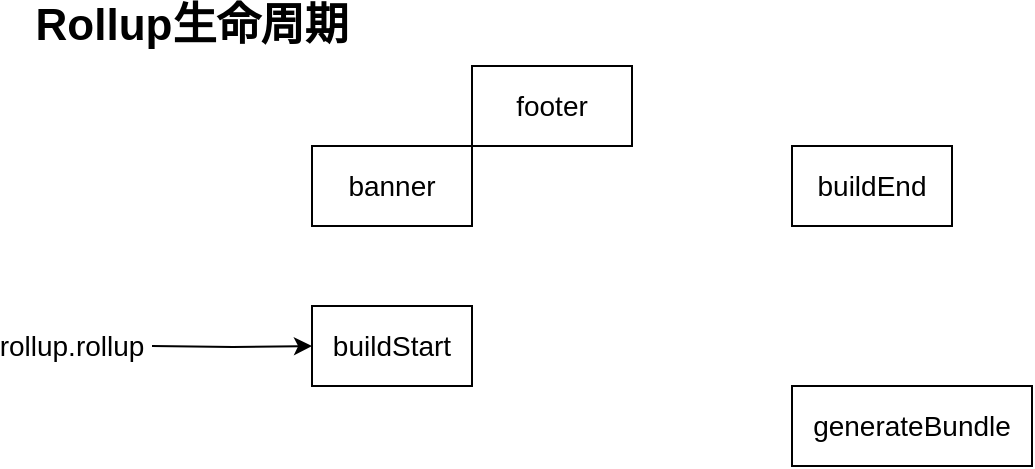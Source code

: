 <mxfile version="10.7.7" type="github"><diagram id="Way1z3HpH6C7avNnxUqZ" name="Page-1"><mxGraphModel dx="918" dy="557" grid="1" gridSize="10" guides="1" tooltips="1" connect="1" arrows="1" fold="1" page="1" pageScale="1" pageWidth="827" pageHeight="1169" background="none" math="0" shadow="0"><root><mxCell id="0"/><mxCell id="1" parent="0"/><mxCell id="pQLbZISheGwpN2ShKXIq-1" value="Rollup生命周期" style="text;html=1;strokeColor=none;fillColor=none;align=center;verticalAlign=middle;whiteSpace=wrap;rounded=0;fontSize=22;fontStyle=1" vertex="1" parent="1"><mxGeometry x="10" y="10" width="180" height="20" as="geometry"/></mxCell><mxCell id="pQLbZISheGwpN2ShKXIq-3" value="banner" style="rounded=0;whiteSpace=wrap;html=1;fontSize=14;" vertex="1" parent="1"><mxGeometry x="160" y="80" width="80" height="40" as="geometry"/></mxCell><mxCell id="pQLbZISheGwpN2ShKXIq-4" value="buildEnd" style="rounded=0;whiteSpace=wrap;html=1;fontSize=14;" vertex="1" parent="1"><mxGeometry x="400" y="80" width="80" height="40" as="geometry"/></mxCell><mxCell id="pQLbZISheGwpN2ShKXIq-5" value="buildStart" style="rounded=0;whiteSpace=wrap;html=1;fontSize=14;" vertex="1" parent="1"><mxGeometry x="160" y="160" width="80" height="40" as="geometry"/></mxCell><mxCell id="pQLbZISheGwpN2ShKXIq-11" style="edgeStyle=orthogonalEdgeStyle;rounded=0;orthogonalLoop=1;jettySize=auto;html=1;entryX=0;entryY=0.5;entryDx=0;entryDy=0;fontSize=14;" edge="1" parent="1" target="pQLbZISheGwpN2ShKXIq-5"><mxGeometry relative="1" as="geometry"><mxPoint x="80" y="180" as="sourcePoint"/></mxGeometry></mxCell><mxCell id="pQLbZISheGwpN2ShKXIq-10" value="rollup.rollup&lt;br&gt;" style="text;html=1;strokeColor=none;fillColor=none;align=center;verticalAlign=middle;whiteSpace=wrap;rounded=0;fontSize=14;" vertex="1" parent="1"><mxGeometry x="10" y="160" width="60" height="40" as="geometry"/></mxCell><mxCell id="pQLbZISheGwpN2ShKXIq-12" value="footer" style="rounded=0;whiteSpace=wrap;html=1;fontSize=14;" vertex="1" parent="1"><mxGeometry x="240" y="40" width="80" height="40" as="geometry"/></mxCell><mxCell id="pQLbZISheGwpN2ShKXIq-14" value="generateBundle" style="rounded=0;whiteSpace=wrap;html=1;fontSize=14;" vertex="1" parent="1"><mxGeometry x="400" y="200" width="120" height="40" as="geometry"/></mxCell></root></mxGraphModel></diagram></mxfile>